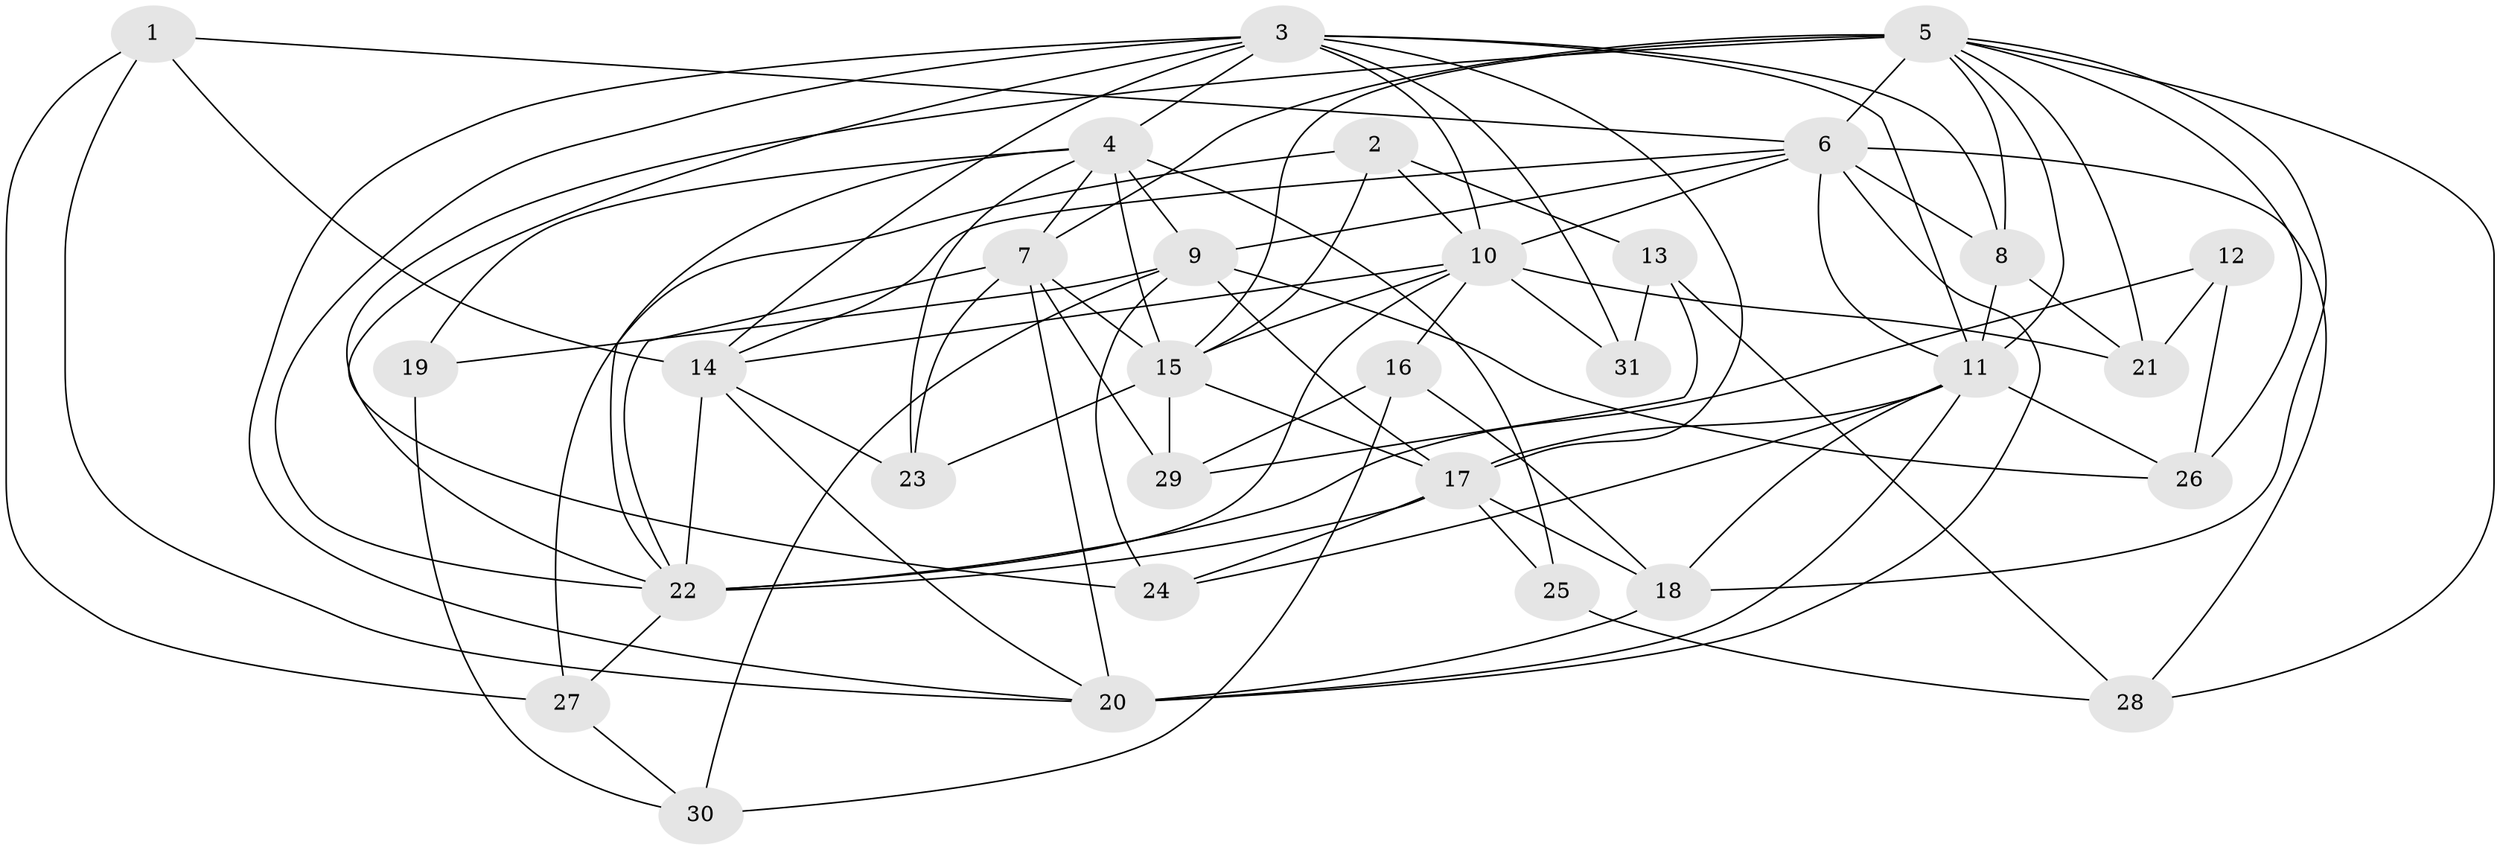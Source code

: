 // original degree distribution, {4: 1.0}
// Generated by graph-tools (version 1.1) at 2025/53/03/04/25 22:53:57]
// undirected, 31 vertices, 89 edges
graph export_dot {
  node [color=gray90,style=filled];
  1;
  2;
  3;
  4;
  5;
  6;
  7;
  8;
  9;
  10;
  11;
  12;
  13;
  14;
  15;
  16;
  17;
  18;
  19;
  20;
  21;
  22;
  23;
  24;
  25;
  26;
  27;
  28;
  29;
  30;
  31;
  1 -- 6 [weight=1.0];
  1 -- 14 [weight=1.0];
  1 -- 20 [weight=1.0];
  1 -- 27 [weight=1.0];
  2 -- 10 [weight=1.0];
  2 -- 13 [weight=1.0];
  2 -- 15 [weight=1.0];
  2 -- 27 [weight=1.0];
  3 -- 4 [weight=1.0];
  3 -- 8 [weight=1.0];
  3 -- 10 [weight=1.0];
  3 -- 11 [weight=1.0];
  3 -- 14 [weight=1.0];
  3 -- 17 [weight=1.0];
  3 -- 20 [weight=1.0];
  3 -- 22 [weight=1.0];
  3 -- 24 [weight=1.0];
  3 -- 31 [weight=1.0];
  4 -- 7 [weight=1.0];
  4 -- 9 [weight=2.0];
  4 -- 15 [weight=2.0];
  4 -- 19 [weight=2.0];
  4 -- 22 [weight=1.0];
  4 -- 23 [weight=1.0];
  4 -- 25 [weight=2.0];
  5 -- 6 [weight=1.0];
  5 -- 7 [weight=3.0];
  5 -- 8 [weight=1.0];
  5 -- 11 [weight=1.0];
  5 -- 15 [weight=1.0];
  5 -- 18 [weight=1.0];
  5 -- 21 [weight=1.0];
  5 -- 22 [weight=1.0];
  5 -- 26 [weight=1.0];
  5 -- 28 [weight=1.0];
  6 -- 8 [weight=1.0];
  6 -- 9 [weight=1.0];
  6 -- 10 [weight=1.0];
  6 -- 11 [weight=2.0];
  6 -- 14 [weight=1.0];
  6 -- 20 [weight=1.0];
  6 -- 28 [weight=1.0];
  7 -- 15 [weight=2.0];
  7 -- 20 [weight=1.0];
  7 -- 22 [weight=1.0];
  7 -- 23 [weight=1.0];
  7 -- 29 [weight=1.0];
  8 -- 11 [weight=2.0];
  8 -- 21 [weight=1.0];
  9 -- 17 [weight=1.0];
  9 -- 19 [weight=1.0];
  9 -- 24 [weight=1.0];
  9 -- 26 [weight=1.0];
  9 -- 30 [weight=1.0];
  10 -- 14 [weight=1.0];
  10 -- 15 [weight=1.0];
  10 -- 16 [weight=1.0];
  10 -- 21 [weight=1.0];
  10 -- 22 [weight=1.0];
  10 -- 31 [weight=2.0];
  11 -- 17 [weight=2.0];
  11 -- 18 [weight=1.0];
  11 -- 20 [weight=1.0];
  11 -- 24 [weight=1.0];
  11 -- 26 [weight=1.0];
  12 -- 21 [weight=1.0];
  12 -- 22 [weight=2.0];
  12 -- 26 [weight=1.0];
  13 -- 28 [weight=1.0];
  13 -- 29 [weight=1.0];
  13 -- 31 [weight=1.0];
  14 -- 20 [weight=1.0];
  14 -- 22 [weight=2.0];
  14 -- 23 [weight=1.0];
  15 -- 17 [weight=1.0];
  15 -- 23 [weight=1.0];
  15 -- 29 [weight=1.0];
  16 -- 18 [weight=1.0];
  16 -- 29 [weight=1.0];
  16 -- 30 [weight=1.0];
  17 -- 18 [weight=1.0];
  17 -- 22 [weight=2.0];
  17 -- 24 [weight=1.0];
  17 -- 25 [weight=1.0];
  18 -- 20 [weight=2.0];
  19 -- 30 [weight=1.0];
  22 -- 27 [weight=1.0];
  25 -- 28 [weight=1.0];
  27 -- 30 [weight=1.0];
}
